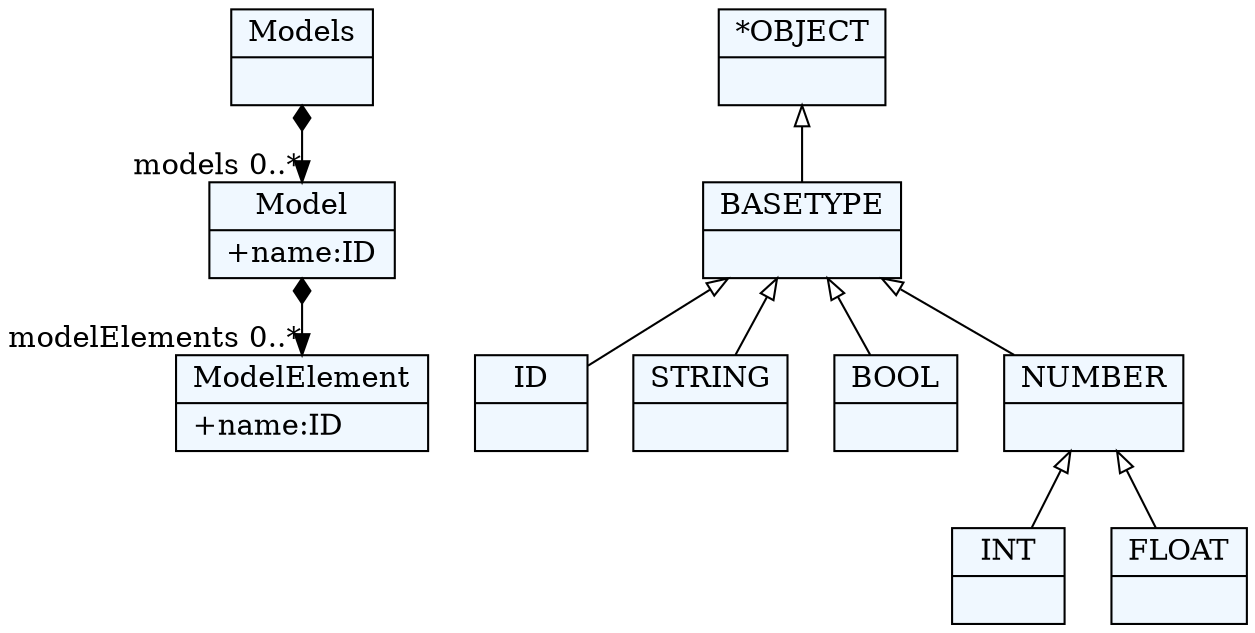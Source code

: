 
    digraph xtext {
    fontname = "Bitstream Vera Sans"
    fontsize = 8
    node[
        shape=record,
        style=filled,
        fillcolor=aliceblue
    ]
    nodesep = 0.3
    edge[dir=black,arrowtail=empty]


2507424439560 -> 2507424429176[arrowtail=diamond, dir=both, headlabel="models 0..*"]
2507424439560[ label="{Models|}"]

2507424429176 -> 2507424428232[arrowtail=diamond, dir=both, headlabel="modelElements 0..*"]
2507424429176[ label="{Model|+name:ID\l}"]

2507424428232[ label="{ModelElement|+name:ID\l}"]

2507414462008[ label="{ID|}"]

2507414465784[ label="{STRING|}"]

2507414473336[ label="{BOOL|}"]

2507414479000[ label="{INT|}"]

2507414478056[ label="{FLOAT|}"]

2507424433896[ label="{NUMBER|}"]
2507424433896 -> 2507414478056 [dir=back]
2507424433896 -> 2507414479000 [dir=back]

2507424441448[ label="{BASETYPE|}"]
2507424441448 -> 2507424433896 [dir=back]
2507424441448 -> 2507414473336 [dir=back]
2507424441448 -> 2507414462008 [dir=back]
2507424441448 -> 2507414465784 [dir=back]

2507424453720[ label="{*OBJECT|}"]
2507424453720 -> 2507424441448 [dir=back]


}
